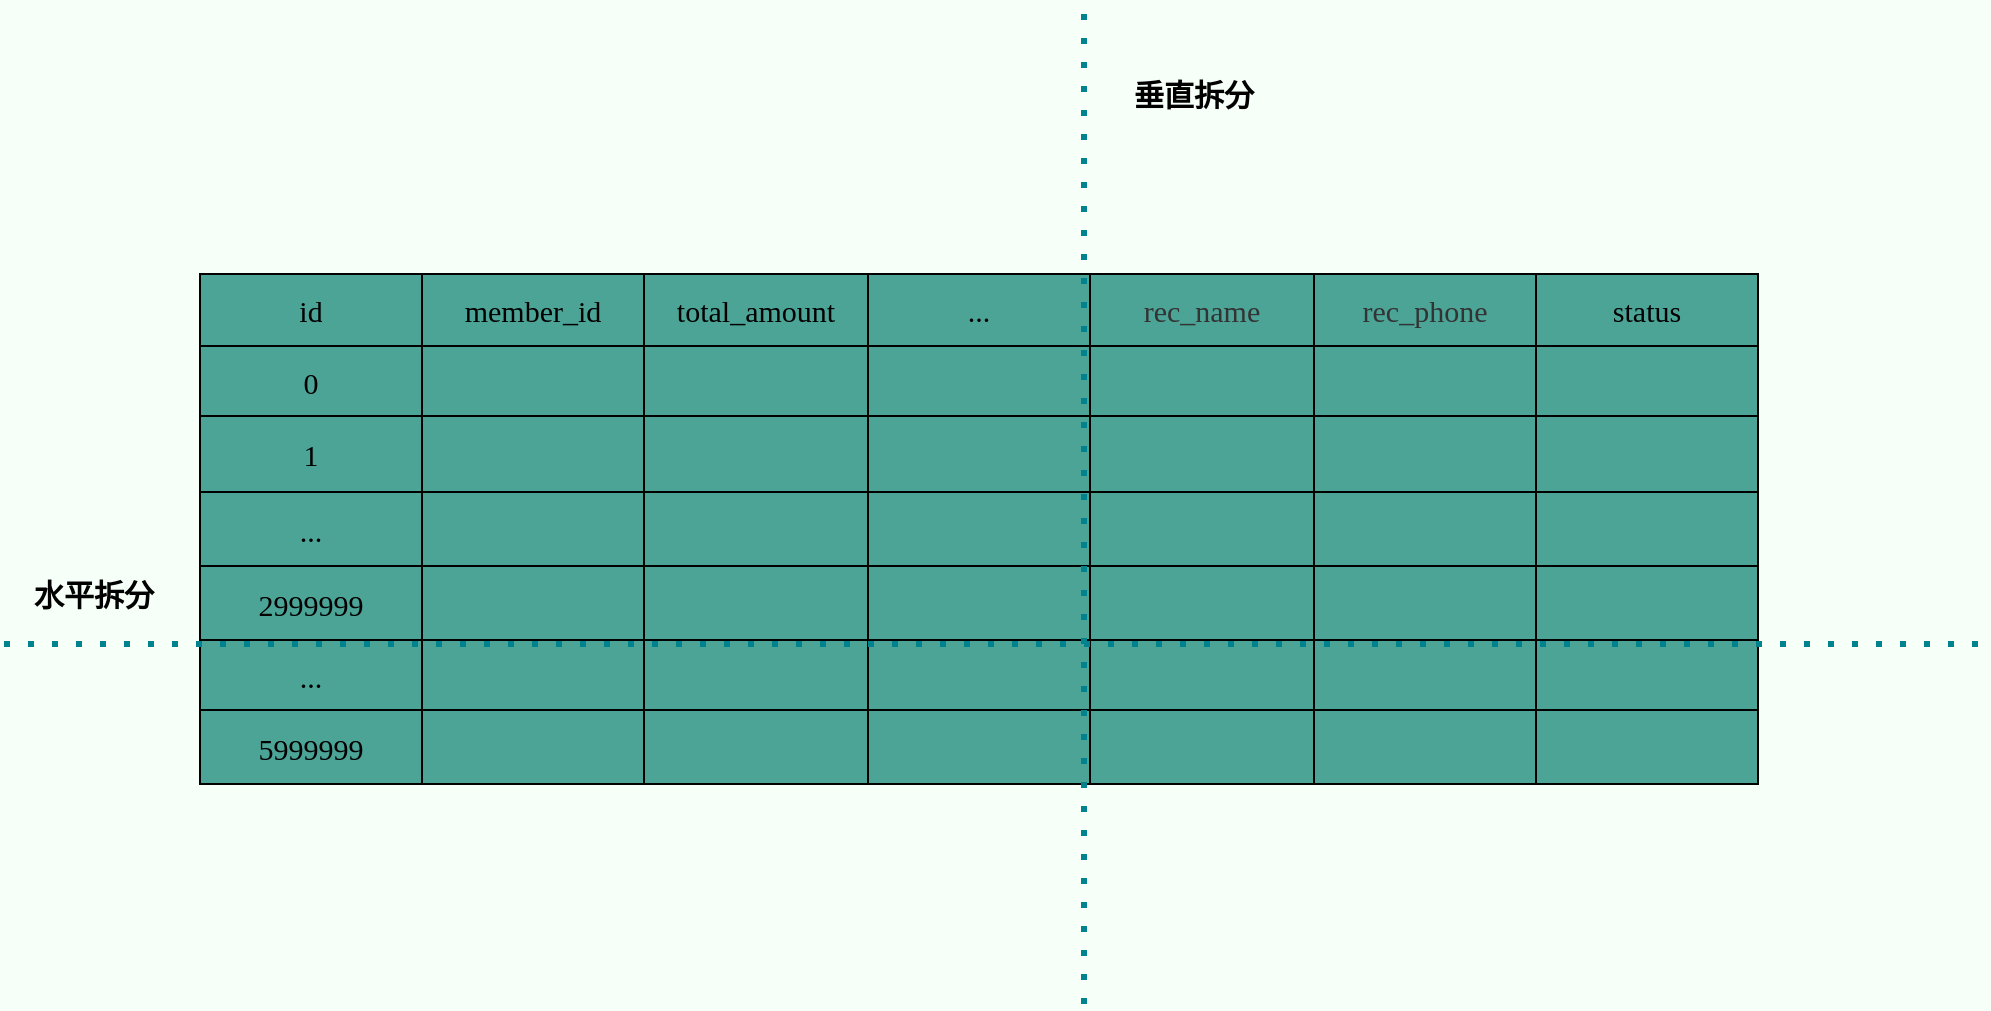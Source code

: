 <mxfile version="20.3.0" type="device"><diagram id="hcSD7ODib7TwEo0xMjwl" name="Page-1"><mxGraphModel dx="1856" dy="903" grid="1" gridSize="10" guides="1" tooltips="1" connect="1" arrows="1" fold="1" page="1" pageScale="1" pageWidth="827" pageHeight="1169" background="#F6FFF8" math="0" shadow="0"><root><mxCell id="0"/><mxCell id="1" parent="0"/><mxCell id="il8ZlFvTk1r9M1NefxtC-1" value="" style="shape=table;startSize=0;container=1;collapsible=0;childLayout=tableLayout;fontSize=15;labelBackgroundColor=none;fontFamily=JetBrains Mono;fontSource=https%3A%2F%2Ffonts.googleapis.com%2Fcss%3Ffamily%3DJetBrains%2BMono;fillColor=#4CA497;" vertex="1" parent="1"><mxGeometry x="48" y="585" width="779" height="255" as="geometry"/></mxCell><mxCell id="il8ZlFvTk1r9M1NefxtC-2" value="" style="shape=tableRow;horizontal=0;startSize=0;swimlaneHead=0;swimlaneBody=0;top=0;left=0;bottom=0;right=0;collapsible=0;dropTarget=0;fillColor=none;points=[[0,0.5],[1,0.5]];portConstraint=eastwest;fontSize=15;labelBackgroundColor=none;fontFamily=JetBrains Mono;fontSource=https%3A%2F%2Ffonts.googleapis.com%2Fcss%3Ffamily%3DJetBrains%2BMono;" vertex="1" parent="il8ZlFvTk1r9M1NefxtC-1"><mxGeometry width="779" height="36" as="geometry"/></mxCell><mxCell id="il8ZlFvTk1r9M1NefxtC-3" value="id" style="shape=partialRectangle;html=1;whiteSpace=wrap;connectable=0;overflow=hidden;fillColor=none;top=0;left=0;bottom=0;right=0;pointerEvents=1;fontSize=15;labelBackgroundColor=none;fontFamily=JetBrains Mono;fontSource=https%3A%2F%2Ffonts.googleapis.com%2Fcss%3Ffamily%3DJetBrains%2BMono;" vertex="1" parent="il8ZlFvTk1r9M1NefxtC-2"><mxGeometry width="111" height="36" as="geometry"><mxRectangle width="111" height="36" as="alternateBounds"/></mxGeometry></mxCell><mxCell id="il8ZlFvTk1r9M1NefxtC-4" value="member_id" style="shape=partialRectangle;html=1;whiteSpace=wrap;connectable=0;overflow=hidden;fillColor=none;top=0;left=0;bottom=0;right=0;pointerEvents=1;fontSize=15;labelBackgroundColor=none;fontFamily=JetBrains Mono;fontSource=https%3A%2F%2Ffonts.googleapis.com%2Fcss%3Ffamily%3DJetBrains%2BMono;" vertex="1" parent="il8ZlFvTk1r9M1NefxtC-2"><mxGeometry x="111" width="111" height="36" as="geometry"><mxRectangle width="111" height="36" as="alternateBounds"/></mxGeometry></mxCell><mxCell id="il8ZlFvTk1r9M1NefxtC-5" value="total_amount" style="shape=partialRectangle;html=1;whiteSpace=wrap;connectable=0;overflow=hidden;fillColor=none;top=0;left=0;bottom=0;right=0;pointerEvents=1;fontSize=15;labelBackgroundColor=none;fontFamily=JetBrains Mono;fontSource=https%3A%2F%2Ffonts.googleapis.com%2Fcss%3Ffamily%3DJetBrains%2BMono;" vertex="1" parent="il8ZlFvTk1r9M1NefxtC-2"><mxGeometry x="222" width="112" height="36" as="geometry"><mxRectangle width="112" height="36" as="alternateBounds"/></mxGeometry></mxCell><mxCell id="il8ZlFvTk1r9M1NefxtC-6" value="..." style="shape=partialRectangle;html=1;whiteSpace=wrap;connectable=0;overflow=hidden;fillColor=none;top=0;left=0;bottom=0;right=0;pointerEvents=1;fontSize=15;labelBackgroundColor=none;fontFamily=JetBrains Mono;fontSource=https%3A%2F%2Ffonts.googleapis.com%2Fcss%3Ffamily%3DJetBrains%2BMono;" vertex="1" parent="il8ZlFvTk1r9M1NefxtC-2"><mxGeometry x="334" width="111" height="36" as="geometry"><mxRectangle width="111" height="36" as="alternateBounds"/></mxGeometry></mxCell><mxCell id="il8ZlFvTk1r9M1NefxtC-7" value="&lt;span style=&quot;color: rgb(51, 51, 51); text-align: start; font-size: 15px;&quot;&gt;rec_name&lt;/span&gt;" style="shape=partialRectangle;html=1;whiteSpace=wrap;connectable=0;overflow=hidden;fillColor=none;top=0;left=0;bottom=0;right=0;pointerEvents=1;fontSize=15;labelBackgroundColor=none;fontFamily=JetBrains Mono;fontSource=https%3A%2F%2Ffonts.googleapis.com%2Fcss%3Ffamily%3DJetBrains%2BMono;" vertex="1" parent="il8ZlFvTk1r9M1NefxtC-2"><mxGeometry x="445" width="112" height="36" as="geometry"><mxRectangle width="112" height="36" as="alternateBounds"/></mxGeometry></mxCell><mxCell id="il8ZlFvTk1r9M1NefxtC-8" value="&lt;span style=&quot;color: rgb(51, 51, 51); text-align: start; font-size: 15px;&quot;&gt;rec_phone&lt;/span&gt;" style="shape=partialRectangle;html=1;whiteSpace=wrap;connectable=0;overflow=hidden;fillColor=none;top=0;left=0;bottom=0;right=0;pointerEvents=1;fontSize=15;labelBackgroundColor=none;fontFamily=JetBrains Mono;fontSource=https%3A%2F%2Ffonts.googleapis.com%2Fcss%3Ffamily%3DJetBrains%2BMono;" vertex="1" parent="il8ZlFvTk1r9M1NefxtC-2"><mxGeometry x="557" width="111" height="36" as="geometry"><mxRectangle width="111" height="36" as="alternateBounds"/></mxGeometry></mxCell><mxCell id="il8ZlFvTk1r9M1NefxtC-9" value="status" style="shape=partialRectangle;html=1;whiteSpace=wrap;connectable=0;overflow=hidden;fillColor=none;top=0;left=0;bottom=0;right=0;pointerEvents=1;fontSize=15;labelBackgroundColor=none;fontFamily=JetBrains Mono;fontSource=https%3A%2F%2Ffonts.googleapis.com%2Fcss%3Ffamily%3DJetBrains%2BMono;fontStyle=0" vertex="1" parent="il8ZlFvTk1r9M1NefxtC-2"><mxGeometry x="668" width="111" height="36" as="geometry"><mxRectangle width="111" height="36" as="alternateBounds"/></mxGeometry></mxCell><mxCell id="il8ZlFvTk1r9M1NefxtC-13" value="" style="shape=tableRow;horizontal=0;startSize=0;swimlaneHead=0;swimlaneBody=0;top=0;left=0;bottom=0;right=0;collapsible=0;dropTarget=0;fillColor=none;points=[[0,0.5],[1,0.5]];portConstraint=eastwest;fontSize=15;labelBackgroundColor=none;fontFamily=JetBrains Mono;fontSource=https%3A%2F%2Ffonts.googleapis.com%2Fcss%3Ffamily%3DJetBrains%2BMono;" vertex="1" parent="il8ZlFvTk1r9M1NefxtC-1"><mxGeometry y="36" width="779" height="35" as="geometry"/></mxCell><mxCell id="il8ZlFvTk1r9M1NefxtC-14" value="0" style="shape=partialRectangle;html=1;whiteSpace=wrap;connectable=0;overflow=hidden;fillColor=none;top=0;left=0;bottom=0;right=0;pointerEvents=1;fontSize=15;labelBackgroundColor=none;fontFamily=JetBrains Mono;fontSource=https%3A%2F%2Ffonts.googleapis.com%2Fcss%3Ffamily%3DJetBrains%2BMono;" vertex="1" parent="il8ZlFvTk1r9M1NefxtC-13"><mxGeometry width="111" height="35" as="geometry"><mxRectangle width="111" height="35" as="alternateBounds"/></mxGeometry></mxCell><mxCell id="il8ZlFvTk1r9M1NefxtC-15" value="" style="shape=partialRectangle;html=1;whiteSpace=wrap;connectable=0;overflow=hidden;fillColor=none;top=0;left=0;bottom=0;right=0;pointerEvents=1;fontSize=15;labelBackgroundColor=none;fontFamily=JetBrains Mono;fontSource=https%3A%2F%2Ffonts.googleapis.com%2Fcss%3Ffamily%3DJetBrains%2BMono;" vertex="1" parent="il8ZlFvTk1r9M1NefxtC-13"><mxGeometry x="111" width="111" height="35" as="geometry"><mxRectangle width="111" height="35" as="alternateBounds"/></mxGeometry></mxCell><mxCell id="il8ZlFvTk1r9M1NefxtC-16" value="" style="shape=partialRectangle;html=1;whiteSpace=wrap;connectable=0;overflow=hidden;fillColor=none;top=0;left=0;bottom=0;right=0;pointerEvents=1;fontSize=15;labelBackgroundColor=none;fontFamily=JetBrains Mono;fontSource=https%3A%2F%2Ffonts.googleapis.com%2Fcss%3Ffamily%3DJetBrains%2BMono;" vertex="1" parent="il8ZlFvTk1r9M1NefxtC-13"><mxGeometry x="222" width="112" height="35" as="geometry"><mxRectangle width="112" height="35" as="alternateBounds"/></mxGeometry></mxCell><mxCell id="il8ZlFvTk1r9M1NefxtC-17" value="" style="shape=partialRectangle;html=1;whiteSpace=wrap;connectable=0;overflow=hidden;fillColor=none;top=0;left=0;bottom=0;right=0;pointerEvents=1;fontSize=15;labelBackgroundColor=none;fontFamily=JetBrains Mono;fontSource=https%3A%2F%2Ffonts.googleapis.com%2Fcss%3Ffamily%3DJetBrains%2BMono;" vertex="1" parent="il8ZlFvTk1r9M1NefxtC-13"><mxGeometry x="334" width="111" height="35" as="geometry"><mxRectangle width="111" height="35" as="alternateBounds"/></mxGeometry></mxCell><mxCell id="il8ZlFvTk1r9M1NefxtC-18" value="" style="shape=partialRectangle;html=1;whiteSpace=wrap;connectable=0;overflow=hidden;fillColor=none;top=0;left=0;bottom=0;right=0;pointerEvents=1;fontSize=15;labelBackgroundColor=none;fontFamily=JetBrains Mono;fontSource=https%3A%2F%2Ffonts.googleapis.com%2Fcss%3Ffamily%3DJetBrains%2BMono;" vertex="1" parent="il8ZlFvTk1r9M1NefxtC-13"><mxGeometry x="445" width="112" height="35" as="geometry"><mxRectangle width="112" height="35" as="alternateBounds"/></mxGeometry></mxCell><mxCell id="il8ZlFvTk1r9M1NefxtC-19" value="" style="shape=partialRectangle;html=1;whiteSpace=wrap;connectable=0;overflow=hidden;fillColor=none;top=0;left=0;bottom=0;right=0;pointerEvents=1;fontSize=15;labelBackgroundColor=none;fontFamily=JetBrains Mono;fontSource=https%3A%2F%2Ffonts.googleapis.com%2Fcss%3Ffamily%3DJetBrains%2BMono;" vertex="1" parent="il8ZlFvTk1r9M1NefxtC-13"><mxGeometry x="557" width="111" height="35" as="geometry"><mxRectangle width="111" height="35" as="alternateBounds"/></mxGeometry></mxCell><mxCell id="il8ZlFvTk1r9M1NefxtC-20" value="" style="shape=partialRectangle;html=1;whiteSpace=wrap;connectable=0;overflow=hidden;fillColor=none;top=0;left=0;bottom=0;right=0;pointerEvents=1;fontSize=15;labelBackgroundColor=none;fontFamily=JetBrains Mono;fontSource=https%3A%2F%2Ffonts.googleapis.com%2Fcss%3Ffamily%3DJetBrains%2BMono;" vertex="1" parent="il8ZlFvTk1r9M1NefxtC-13"><mxGeometry x="668" width="111" height="35" as="geometry"><mxRectangle width="111" height="35" as="alternateBounds"/></mxGeometry></mxCell><mxCell id="il8ZlFvTk1r9M1NefxtC-24" value="" style="shape=tableRow;horizontal=0;startSize=0;swimlaneHead=0;swimlaneBody=0;top=0;left=0;bottom=0;right=0;collapsible=0;dropTarget=0;fillColor=none;points=[[0,0.5],[1,0.5]];portConstraint=eastwest;fontSize=15;labelBackgroundColor=none;fontFamily=JetBrains Mono;fontSource=https%3A%2F%2Ffonts.googleapis.com%2Fcss%3Ffamily%3DJetBrains%2BMono;" vertex="1" parent="il8ZlFvTk1r9M1NefxtC-1"><mxGeometry y="71" width="779" height="38" as="geometry"/></mxCell><mxCell id="il8ZlFvTk1r9M1NefxtC-25" value="1" style="shape=partialRectangle;html=1;whiteSpace=wrap;connectable=0;overflow=hidden;fillColor=none;top=0;left=0;bottom=0;right=0;pointerEvents=1;fontSize=15;labelBackgroundColor=none;fontFamily=JetBrains Mono;fontSource=https%3A%2F%2Ffonts.googleapis.com%2Fcss%3Ffamily%3DJetBrains%2BMono;" vertex="1" parent="il8ZlFvTk1r9M1NefxtC-24"><mxGeometry width="111" height="38" as="geometry"><mxRectangle width="111" height="38" as="alternateBounds"/></mxGeometry></mxCell><mxCell id="il8ZlFvTk1r9M1NefxtC-26" value="" style="shape=partialRectangle;html=1;whiteSpace=wrap;connectable=0;overflow=hidden;fillColor=none;top=0;left=0;bottom=0;right=0;pointerEvents=1;fontSize=15;labelBackgroundColor=none;fontFamily=JetBrains Mono;fontSource=https%3A%2F%2Ffonts.googleapis.com%2Fcss%3Ffamily%3DJetBrains%2BMono;" vertex="1" parent="il8ZlFvTk1r9M1NefxtC-24"><mxGeometry x="111" width="111" height="38" as="geometry"><mxRectangle width="111" height="38" as="alternateBounds"/></mxGeometry></mxCell><mxCell id="il8ZlFvTk1r9M1NefxtC-27" value="" style="shape=partialRectangle;html=1;whiteSpace=wrap;connectable=0;overflow=hidden;fillColor=none;top=0;left=0;bottom=0;right=0;pointerEvents=1;fontSize=15;labelBackgroundColor=none;fontFamily=JetBrains Mono;fontSource=https%3A%2F%2Ffonts.googleapis.com%2Fcss%3Ffamily%3DJetBrains%2BMono;" vertex="1" parent="il8ZlFvTk1r9M1NefxtC-24"><mxGeometry x="222" width="112" height="38" as="geometry"><mxRectangle width="112" height="38" as="alternateBounds"/></mxGeometry></mxCell><mxCell id="il8ZlFvTk1r9M1NefxtC-28" value="" style="shape=partialRectangle;html=1;whiteSpace=wrap;connectable=0;overflow=hidden;fillColor=none;top=0;left=0;bottom=0;right=0;pointerEvents=1;fontSize=15;labelBackgroundColor=none;fontFamily=JetBrains Mono;fontSource=https%3A%2F%2Ffonts.googleapis.com%2Fcss%3Ffamily%3DJetBrains%2BMono;" vertex="1" parent="il8ZlFvTk1r9M1NefxtC-24"><mxGeometry x="334" width="111" height="38" as="geometry"><mxRectangle width="111" height="38" as="alternateBounds"/></mxGeometry></mxCell><mxCell id="il8ZlFvTk1r9M1NefxtC-29" value="" style="shape=partialRectangle;html=1;whiteSpace=wrap;connectable=0;overflow=hidden;fillColor=none;top=0;left=0;bottom=0;right=0;pointerEvents=1;fontSize=15;labelBackgroundColor=none;fontFamily=JetBrains Mono;fontSource=https%3A%2F%2Ffonts.googleapis.com%2Fcss%3Ffamily%3DJetBrains%2BMono;" vertex="1" parent="il8ZlFvTk1r9M1NefxtC-24"><mxGeometry x="445" width="112" height="38" as="geometry"><mxRectangle width="112" height="38" as="alternateBounds"/></mxGeometry></mxCell><mxCell id="il8ZlFvTk1r9M1NefxtC-30" value="" style="shape=partialRectangle;html=1;whiteSpace=wrap;connectable=0;overflow=hidden;fillColor=none;top=0;left=0;bottom=0;right=0;pointerEvents=1;fontSize=15;labelBackgroundColor=none;fontFamily=JetBrains Mono;fontSource=https%3A%2F%2Ffonts.googleapis.com%2Fcss%3Ffamily%3DJetBrains%2BMono;" vertex="1" parent="il8ZlFvTk1r9M1NefxtC-24"><mxGeometry x="557" width="111" height="38" as="geometry"><mxRectangle width="111" height="38" as="alternateBounds"/></mxGeometry></mxCell><mxCell id="il8ZlFvTk1r9M1NefxtC-31" value="" style="shape=partialRectangle;html=1;whiteSpace=wrap;connectable=0;overflow=hidden;fillColor=none;top=0;left=0;bottom=0;right=0;pointerEvents=1;fontSize=15;labelBackgroundColor=none;fontFamily=JetBrains Mono;fontSource=https%3A%2F%2Ffonts.googleapis.com%2Fcss%3Ffamily%3DJetBrains%2BMono;" vertex="1" parent="il8ZlFvTk1r9M1NefxtC-24"><mxGeometry x="668" width="111" height="38" as="geometry"><mxRectangle width="111" height="38" as="alternateBounds"/></mxGeometry></mxCell><mxCell id="il8ZlFvTk1r9M1NefxtC-35" value="" style="shape=tableRow;horizontal=0;startSize=0;swimlaneHead=0;swimlaneBody=0;top=0;left=0;bottom=0;right=0;collapsible=0;dropTarget=0;fillColor=none;points=[[0,0.5],[1,0.5]];portConstraint=eastwest;fontSize=15;labelBackgroundColor=none;fontFamily=JetBrains Mono;fontSource=https%3A%2F%2Ffonts.googleapis.com%2Fcss%3Ffamily%3DJetBrains%2BMono;" vertex="1" parent="il8ZlFvTk1r9M1NefxtC-1"><mxGeometry y="109" width="779" height="37" as="geometry"/></mxCell><mxCell id="il8ZlFvTk1r9M1NefxtC-36" value="..." style="shape=partialRectangle;html=1;whiteSpace=wrap;connectable=0;overflow=hidden;fillColor=none;top=0;left=0;bottom=0;right=0;pointerEvents=1;fontSize=15;labelBackgroundColor=none;fontFamily=JetBrains Mono;fontSource=https%3A%2F%2Ffonts.googleapis.com%2Fcss%3Ffamily%3DJetBrains%2BMono;" vertex="1" parent="il8ZlFvTk1r9M1NefxtC-35"><mxGeometry width="111" height="37" as="geometry"><mxRectangle width="111" height="37" as="alternateBounds"/></mxGeometry></mxCell><mxCell id="il8ZlFvTk1r9M1NefxtC-37" value="" style="shape=partialRectangle;html=1;whiteSpace=wrap;connectable=0;overflow=hidden;fillColor=none;top=0;left=0;bottom=0;right=0;pointerEvents=1;fontSize=15;labelBackgroundColor=none;fontFamily=JetBrains Mono;fontSource=https%3A%2F%2Ffonts.googleapis.com%2Fcss%3Ffamily%3DJetBrains%2BMono;" vertex="1" parent="il8ZlFvTk1r9M1NefxtC-35"><mxGeometry x="111" width="111" height="37" as="geometry"><mxRectangle width="111" height="37" as="alternateBounds"/></mxGeometry></mxCell><mxCell id="il8ZlFvTk1r9M1NefxtC-38" value="" style="shape=partialRectangle;html=1;whiteSpace=wrap;connectable=0;overflow=hidden;fillColor=none;top=0;left=0;bottom=0;right=0;pointerEvents=1;fontSize=15;labelBackgroundColor=none;fontFamily=JetBrains Mono;fontSource=https%3A%2F%2Ffonts.googleapis.com%2Fcss%3Ffamily%3DJetBrains%2BMono;" vertex="1" parent="il8ZlFvTk1r9M1NefxtC-35"><mxGeometry x="222" width="112" height="37" as="geometry"><mxRectangle width="112" height="37" as="alternateBounds"/></mxGeometry></mxCell><mxCell id="il8ZlFvTk1r9M1NefxtC-39" value="" style="shape=partialRectangle;html=1;whiteSpace=wrap;connectable=0;overflow=hidden;fillColor=none;top=0;left=0;bottom=0;right=0;pointerEvents=1;fontSize=15;labelBackgroundColor=none;fontFamily=JetBrains Mono;fontSource=https%3A%2F%2Ffonts.googleapis.com%2Fcss%3Ffamily%3DJetBrains%2BMono;" vertex="1" parent="il8ZlFvTk1r9M1NefxtC-35"><mxGeometry x="334" width="111" height="37" as="geometry"><mxRectangle width="111" height="37" as="alternateBounds"/></mxGeometry></mxCell><mxCell id="il8ZlFvTk1r9M1NefxtC-40" value="" style="shape=partialRectangle;html=1;whiteSpace=wrap;connectable=0;overflow=hidden;fillColor=none;top=0;left=0;bottom=0;right=0;pointerEvents=1;fontSize=15;labelBackgroundColor=none;fontFamily=JetBrains Mono;fontSource=https%3A%2F%2Ffonts.googleapis.com%2Fcss%3Ffamily%3DJetBrains%2BMono;" vertex="1" parent="il8ZlFvTk1r9M1NefxtC-35"><mxGeometry x="445" width="112" height="37" as="geometry"><mxRectangle width="112" height="37" as="alternateBounds"/></mxGeometry></mxCell><mxCell id="il8ZlFvTk1r9M1NefxtC-41" value="" style="shape=partialRectangle;html=1;whiteSpace=wrap;connectable=0;overflow=hidden;fillColor=none;top=0;left=0;bottom=0;right=0;pointerEvents=1;fontSize=15;labelBackgroundColor=none;fontFamily=JetBrains Mono;fontSource=https%3A%2F%2Ffonts.googleapis.com%2Fcss%3Ffamily%3DJetBrains%2BMono;" vertex="1" parent="il8ZlFvTk1r9M1NefxtC-35"><mxGeometry x="557" width="111" height="37" as="geometry"><mxRectangle width="111" height="37" as="alternateBounds"/></mxGeometry></mxCell><mxCell id="il8ZlFvTk1r9M1NefxtC-42" value="" style="shape=partialRectangle;html=1;whiteSpace=wrap;connectable=0;overflow=hidden;fillColor=none;top=0;left=0;bottom=0;right=0;pointerEvents=1;fontSize=15;labelBackgroundColor=none;fontFamily=JetBrains Mono;fontSource=https%3A%2F%2Ffonts.googleapis.com%2Fcss%3Ffamily%3DJetBrains%2BMono;" vertex="1" parent="il8ZlFvTk1r9M1NefxtC-35"><mxGeometry x="668" width="111" height="37" as="geometry"><mxRectangle width="111" height="37" as="alternateBounds"/></mxGeometry></mxCell><mxCell id="il8ZlFvTk1r9M1NefxtC-46" value="" style="shape=tableRow;horizontal=0;startSize=0;swimlaneHead=0;swimlaneBody=0;top=0;left=0;bottom=0;right=0;collapsible=0;dropTarget=0;fillColor=none;points=[[0,0.5],[1,0.5]];portConstraint=eastwest;fontSize=15;labelBackgroundColor=none;fontFamily=JetBrains Mono;fontSource=https%3A%2F%2Ffonts.googleapis.com%2Fcss%3Ffamily%3DJetBrains%2BMono;" vertex="1" parent="il8ZlFvTk1r9M1NefxtC-1"><mxGeometry y="146" width="779" height="37" as="geometry"/></mxCell><mxCell id="il8ZlFvTk1r9M1NefxtC-47" value="2999999" style="shape=partialRectangle;html=1;whiteSpace=wrap;connectable=0;overflow=hidden;fillColor=none;top=0;left=0;bottom=0;right=0;pointerEvents=1;fontSize=15;labelBackgroundColor=none;fontFamily=JetBrains Mono;fontSource=https%3A%2F%2Ffonts.googleapis.com%2Fcss%3Ffamily%3DJetBrains%2BMono;" vertex="1" parent="il8ZlFvTk1r9M1NefxtC-46"><mxGeometry width="111" height="37" as="geometry"><mxRectangle width="111" height="37" as="alternateBounds"/></mxGeometry></mxCell><mxCell id="il8ZlFvTk1r9M1NefxtC-48" value="" style="shape=partialRectangle;html=1;whiteSpace=wrap;connectable=0;overflow=hidden;fillColor=none;top=0;left=0;bottom=0;right=0;pointerEvents=1;fontSize=15;labelBackgroundColor=none;fontFamily=JetBrains Mono;fontSource=https%3A%2F%2Ffonts.googleapis.com%2Fcss%3Ffamily%3DJetBrains%2BMono;" vertex="1" parent="il8ZlFvTk1r9M1NefxtC-46"><mxGeometry x="111" width="111" height="37" as="geometry"><mxRectangle width="111" height="37" as="alternateBounds"/></mxGeometry></mxCell><mxCell id="il8ZlFvTk1r9M1NefxtC-49" value="" style="shape=partialRectangle;html=1;whiteSpace=wrap;connectable=0;overflow=hidden;fillColor=none;top=0;left=0;bottom=0;right=0;pointerEvents=1;fontSize=15;labelBackgroundColor=none;fontFamily=JetBrains Mono;fontSource=https%3A%2F%2Ffonts.googleapis.com%2Fcss%3Ffamily%3DJetBrains%2BMono;" vertex="1" parent="il8ZlFvTk1r9M1NefxtC-46"><mxGeometry x="222" width="112" height="37" as="geometry"><mxRectangle width="112" height="37" as="alternateBounds"/></mxGeometry></mxCell><mxCell id="il8ZlFvTk1r9M1NefxtC-50" value="" style="shape=partialRectangle;html=1;whiteSpace=wrap;connectable=0;overflow=hidden;fillColor=none;top=0;left=0;bottom=0;right=0;pointerEvents=1;fontSize=15;labelBackgroundColor=none;fontFamily=JetBrains Mono;fontSource=https%3A%2F%2Ffonts.googleapis.com%2Fcss%3Ffamily%3DJetBrains%2BMono;" vertex="1" parent="il8ZlFvTk1r9M1NefxtC-46"><mxGeometry x="334" width="111" height="37" as="geometry"><mxRectangle width="111" height="37" as="alternateBounds"/></mxGeometry></mxCell><mxCell id="il8ZlFvTk1r9M1NefxtC-51" value="" style="shape=partialRectangle;html=1;whiteSpace=wrap;connectable=0;overflow=hidden;fillColor=none;top=0;left=0;bottom=0;right=0;pointerEvents=1;fontSize=15;labelBackgroundColor=none;fontFamily=JetBrains Mono;fontSource=https%3A%2F%2Ffonts.googleapis.com%2Fcss%3Ffamily%3DJetBrains%2BMono;" vertex="1" parent="il8ZlFvTk1r9M1NefxtC-46"><mxGeometry x="445" width="112" height="37" as="geometry"><mxRectangle width="112" height="37" as="alternateBounds"/></mxGeometry></mxCell><mxCell id="il8ZlFvTk1r9M1NefxtC-52" value="" style="shape=partialRectangle;html=1;whiteSpace=wrap;connectable=0;overflow=hidden;fillColor=none;top=0;left=0;bottom=0;right=0;pointerEvents=1;fontSize=15;labelBackgroundColor=none;fontFamily=JetBrains Mono;fontSource=https%3A%2F%2Ffonts.googleapis.com%2Fcss%3Ffamily%3DJetBrains%2BMono;" vertex="1" parent="il8ZlFvTk1r9M1NefxtC-46"><mxGeometry x="557" width="111" height="37" as="geometry"><mxRectangle width="111" height="37" as="alternateBounds"/></mxGeometry></mxCell><mxCell id="il8ZlFvTk1r9M1NefxtC-53" value="" style="shape=partialRectangle;html=1;whiteSpace=wrap;connectable=0;overflow=hidden;fillColor=none;top=0;left=0;bottom=0;right=0;pointerEvents=1;fontSize=15;labelBackgroundColor=none;fontFamily=JetBrains Mono;fontSource=https%3A%2F%2Ffonts.googleapis.com%2Fcss%3Ffamily%3DJetBrains%2BMono;" vertex="1" parent="il8ZlFvTk1r9M1NefxtC-46"><mxGeometry x="668" width="111" height="37" as="geometry"><mxRectangle width="111" height="37" as="alternateBounds"/></mxGeometry></mxCell><mxCell id="il8ZlFvTk1r9M1NefxtC-57" value="" style="shape=tableRow;horizontal=0;startSize=0;swimlaneHead=0;swimlaneBody=0;top=0;left=0;bottom=0;right=0;collapsible=0;dropTarget=0;fillColor=none;points=[[0,0.5],[1,0.5]];portConstraint=eastwest;fontSize=15;labelBackgroundColor=none;fontFamily=JetBrains Mono;fontSource=https%3A%2F%2Ffonts.googleapis.com%2Fcss%3Ffamily%3DJetBrains%2BMono;" vertex="1" parent="il8ZlFvTk1r9M1NefxtC-1"><mxGeometry y="183" width="779" height="35" as="geometry"/></mxCell><mxCell id="il8ZlFvTk1r9M1NefxtC-58" value="..." style="shape=partialRectangle;html=1;whiteSpace=wrap;connectable=0;overflow=hidden;fillColor=none;top=0;left=0;bottom=0;right=0;pointerEvents=1;fontSize=15;labelBackgroundColor=none;fontFamily=JetBrains Mono;fontSource=https%3A%2F%2Ffonts.googleapis.com%2Fcss%3Ffamily%3DJetBrains%2BMono;" vertex="1" parent="il8ZlFvTk1r9M1NefxtC-57"><mxGeometry width="111" height="35" as="geometry"><mxRectangle width="111" height="35" as="alternateBounds"/></mxGeometry></mxCell><mxCell id="il8ZlFvTk1r9M1NefxtC-59" value="" style="shape=partialRectangle;html=1;whiteSpace=wrap;connectable=0;overflow=hidden;fillColor=none;top=0;left=0;bottom=0;right=0;pointerEvents=1;fontSize=15;labelBackgroundColor=none;fontFamily=JetBrains Mono;fontSource=https%3A%2F%2Ffonts.googleapis.com%2Fcss%3Ffamily%3DJetBrains%2BMono;" vertex="1" parent="il8ZlFvTk1r9M1NefxtC-57"><mxGeometry x="111" width="111" height="35" as="geometry"><mxRectangle width="111" height="35" as="alternateBounds"/></mxGeometry></mxCell><mxCell id="il8ZlFvTk1r9M1NefxtC-60" value="" style="shape=partialRectangle;html=1;whiteSpace=wrap;connectable=0;overflow=hidden;fillColor=none;top=0;left=0;bottom=0;right=0;pointerEvents=1;fontSize=15;labelBackgroundColor=none;fontFamily=JetBrains Mono;fontSource=https%3A%2F%2Ffonts.googleapis.com%2Fcss%3Ffamily%3DJetBrains%2BMono;" vertex="1" parent="il8ZlFvTk1r9M1NefxtC-57"><mxGeometry x="222" width="112" height="35" as="geometry"><mxRectangle width="112" height="35" as="alternateBounds"/></mxGeometry></mxCell><mxCell id="il8ZlFvTk1r9M1NefxtC-61" value="" style="shape=partialRectangle;html=1;whiteSpace=wrap;connectable=0;overflow=hidden;fillColor=none;top=0;left=0;bottom=0;right=0;pointerEvents=1;fontSize=15;labelBackgroundColor=none;fontFamily=JetBrains Mono;fontSource=https%3A%2F%2Ffonts.googleapis.com%2Fcss%3Ffamily%3DJetBrains%2BMono;" vertex="1" parent="il8ZlFvTk1r9M1NefxtC-57"><mxGeometry x="334" width="111" height="35" as="geometry"><mxRectangle width="111" height="35" as="alternateBounds"/></mxGeometry></mxCell><mxCell id="il8ZlFvTk1r9M1NefxtC-62" value="" style="shape=partialRectangle;html=1;whiteSpace=wrap;connectable=0;overflow=hidden;fillColor=none;top=0;left=0;bottom=0;right=0;pointerEvents=1;fontSize=15;labelBackgroundColor=none;fontFamily=JetBrains Mono;fontSource=https%3A%2F%2Ffonts.googleapis.com%2Fcss%3Ffamily%3DJetBrains%2BMono;" vertex="1" parent="il8ZlFvTk1r9M1NefxtC-57"><mxGeometry x="445" width="112" height="35" as="geometry"><mxRectangle width="112" height="35" as="alternateBounds"/></mxGeometry></mxCell><mxCell id="il8ZlFvTk1r9M1NefxtC-63" value="" style="shape=partialRectangle;html=1;whiteSpace=wrap;connectable=0;overflow=hidden;fillColor=none;top=0;left=0;bottom=0;right=0;pointerEvents=1;fontSize=15;labelBackgroundColor=none;fontFamily=JetBrains Mono;fontSource=https%3A%2F%2Ffonts.googleapis.com%2Fcss%3Ffamily%3DJetBrains%2BMono;" vertex="1" parent="il8ZlFvTk1r9M1NefxtC-57"><mxGeometry x="557" width="111" height="35" as="geometry"><mxRectangle width="111" height="35" as="alternateBounds"/></mxGeometry></mxCell><mxCell id="il8ZlFvTk1r9M1NefxtC-64" value="" style="shape=partialRectangle;html=1;whiteSpace=wrap;connectable=0;overflow=hidden;fillColor=none;top=0;left=0;bottom=0;right=0;pointerEvents=1;fontSize=15;labelBackgroundColor=none;fontFamily=JetBrains Mono;fontSource=https%3A%2F%2Ffonts.googleapis.com%2Fcss%3Ffamily%3DJetBrains%2BMono;" vertex="1" parent="il8ZlFvTk1r9M1NefxtC-57"><mxGeometry x="668" width="111" height="35" as="geometry"><mxRectangle width="111" height="35" as="alternateBounds"/></mxGeometry></mxCell><mxCell id="il8ZlFvTk1r9M1NefxtC-68" value="" style="shape=tableRow;horizontal=0;startSize=0;swimlaneHead=0;swimlaneBody=0;top=0;left=0;bottom=0;right=0;collapsible=0;dropTarget=0;fillColor=none;points=[[0,0.5],[1,0.5]];portConstraint=eastwest;fontSize=15;labelBackgroundColor=none;fontFamily=JetBrains Mono;fontSource=https%3A%2F%2Ffonts.googleapis.com%2Fcss%3Ffamily%3DJetBrains%2BMono;" vertex="1" parent="il8ZlFvTk1r9M1NefxtC-1"><mxGeometry y="218" width="779" height="37" as="geometry"/></mxCell><mxCell id="il8ZlFvTk1r9M1NefxtC-69" value="5999999" style="shape=partialRectangle;html=1;whiteSpace=wrap;connectable=0;overflow=hidden;fillColor=none;top=0;left=0;bottom=0;right=0;pointerEvents=1;fontSize=15;labelBackgroundColor=none;fontFamily=JetBrains Mono;fontSource=https%3A%2F%2Ffonts.googleapis.com%2Fcss%3Ffamily%3DJetBrains%2BMono;" vertex="1" parent="il8ZlFvTk1r9M1NefxtC-68"><mxGeometry width="111" height="37" as="geometry"><mxRectangle width="111" height="37" as="alternateBounds"/></mxGeometry></mxCell><mxCell id="il8ZlFvTk1r9M1NefxtC-70" value="" style="shape=partialRectangle;html=1;whiteSpace=wrap;connectable=0;overflow=hidden;fillColor=none;top=0;left=0;bottom=0;right=0;pointerEvents=1;fontSize=15;labelBackgroundColor=none;fontFamily=JetBrains Mono;fontSource=https%3A%2F%2Ffonts.googleapis.com%2Fcss%3Ffamily%3DJetBrains%2BMono;" vertex="1" parent="il8ZlFvTk1r9M1NefxtC-68"><mxGeometry x="111" width="111" height="37" as="geometry"><mxRectangle width="111" height="37" as="alternateBounds"/></mxGeometry></mxCell><mxCell id="il8ZlFvTk1r9M1NefxtC-71" value="" style="shape=partialRectangle;html=1;whiteSpace=wrap;connectable=0;overflow=hidden;fillColor=none;top=0;left=0;bottom=0;right=0;pointerEvents=1;fontSize=15;labelBackgroundColor=none;fontFamily=JetBrains Mono;fontSource=https%3A%2F%2Ffonts.googleapis.com%2Fcss%3Ffamily%3DJetBrains%2BMono;" vertex="1" parent="il8ZlFvTk1r9M1NefxtC-68"><mxGeometry x="222" width="112" height="37" as="geometry"><mxRectangle width="112" height="37" as="alternateBounds"/></mxGeometry></mxCell><mxCell id="il8ZlFvTk1r9M1NefxtC-72" value="" style="shape=partialRectangle;html=1;whiteSpace=wrap;connectable=0;overflow=hidden;fillColor=none;top=0;left=0;bottom=0;right=0;pointerEvents=1;fontSize=15;labelBackgroundColor=none;fontFamily=JetBrains Mono;fontSource=https%3A%2F%2Ffonts.googleapis.com%2Fcss%3Ffamily%3DJetBrains%2BMono;" vertex="1" parent="il8ZlFvTk1r9M1NefxtC-68"><mxGeometry x="334" width="111" height="37" as="geometry"><mxRectangle width="111" height="37" as="alternateBounds"/></mxGeometry></mxCell><mxCell id="il8ZlFvTk1r9M1NefxtC-73" value="" style="shape=partialRectangle;html=1;whiteSpace=wrap;connectable=0;overflow=hidden;fillColor=none;top=0;left=0;bottom=0;right=0;pointerEvents=1;fontSize=15;labelBackgroundColor=none;fontFamily=JetBrains Mono;fontSource=https%3A%2F%2Ffonts.googleapis.com%2Fcss%3Ffamily%3DJetBrains%2BMono;" vertex="1" parent="il8ZlFvTk1r9M1NefxtC-68"><mxGeometry x="445" width="112" height="37" as="geometry"><mxRectangle width="112" height="37" as="alternateBounds"/></mxGeometry></mxCell><mxCell id="il8ZlFvTk1r9M1NefxtC-74" value="" style="shape=partialRectangle;html=1;whiteSpace=wrap;connectable=0;overflow=hidden;fillColor=none;top=0;left=0;bottom=0;right=0;pointerEvents=1;fontSize=15;labelBackgroundColor=none;fontFamily=JetBrains Mono;fontSource=https%3A%2F%2Ffonts.googleapis.com%2Fcss%3Ffamily%3DJetBrains%2BMono;" vertex="1" parent="il8ZlFvTk1r9M1NefxtC-68"><mxGeometry x="557" width="111" height="37" as="geometry"><mxRectangle width="111" height="37" as="alternateBounds"/></mxGeometry></mxCell><mxCell id="il8ZlFvTk1r9M1NefxtC-75" value="" style="shape=partialRectangle;html=1;whiteSpace=wrap;connectable=0;overflow=hidden;fillColor=none;top=0;left=0;bottom=0;right=0;pointerEvents=1;fontSize=15;labelBackgroundColor=none;fontFamily=JetBrains Mono;fontSource=https%3A%2F%2Ffonts.googleapis.com%2Fcss%3Ffamily%3DJetBrains%2BMono;" vertex="1" parent="il8ZlFvTk1r9M1NefxtC-68"><mxGeometry x="668" width="111" height="37" as="geometry"><mxRectangle width="111" height="37" as="alternateBounds"/></mxGeometry></mxCell><mxCell id="il8ZlFvTk1r9M1NefxtC-81" value="垂直拆分" style="text;html=1;strokeColor=none;fillColor=none;align=center;verticalAlign=middle;whiteSpace=wrap;rounded=0;labelBackgroundColor=none;fontFamily=JetBrains Mono;fontSource=https%3A%2F%2Ffonts.googleapis.com%2Fcss%3Ffamily%3DJetBrains%2BMono;fontSize=15;fontStyle=1" vertex="1" parent="1"><mxGeometry x="500" y="480" width="90" height="30" as="geometry"/></mxCell><mxCell id="il8ZlFvTk1r9M1NefxtC-82" value="" style="endArrow=none;dashed=1;html=1;dashPattern=1 3;strokeWidth=3;rounded=0;fontFamily=JetBrains Mono;fontSource=https%3A%2F%2Ffonts.googleapis.com%2Fcss%3Ffamily%3DJetBrains%2BMono;fontSize=15;fillColor=#f8cecc;strokeColor=#00838F;labelBackgroundColor=none;" edge="1" parent="1"><mxGeometry width="50" height="50" relative="1" as="geometry"><mxPoint x="490" y="950" as="sourcePoint"/><mxPoint x="490" y="450" as="targetPoint"/></mxGeometry></mxCell><mxCell id="il8ZlFvTk1r9M1NefxtC-83" value="" style="endArrow=none;dashed=1;html=1;dashPattern=1 3;strokeWidth=3;rounded=0;labelBackgroundColor=none;strokeColor=#00838F;fontFamily=JetBrains Mono;fontSource=https%3A%2F%2Ffonts.googleapis.com%2Fcss%3Ffamily%3DJetBrains%2BMono;fontSize=15;fontColor=default;fillColor=#f8cecc;shape=connector;" edge="1" parent="1"><mxGeometry width="50" height="50" relative="1" as="geometry"><mxPoint x="-50" y="770" as="sourcePoint"/><mxPoint x="940" y="770" as="targetPoint"/></mxGeometry></mxCell><mxCell id="il8ZlFvTk1r9M1NefxtC-84" value="水平拆分" style="text;html=1;strokeColor=none;fillColor=none;align=center;verticalAlign=middle;whiteSpace=wrap;rounded=0;labelBackgroundColor=none;fontFamily=JetBrains Mono;fontSource=https%3A%2F%2Ffonts.googleapis.com%2Fcss%3Ffamily%3DJetBrains%2BMono;fontSize=15;fontStyle=1" vertex="1" parent="1"><mxGeometry x="-50" y="730" width="90" height="30" as="geometry"/></mxCell></root></mxGraphModel></diagram></mxfile>